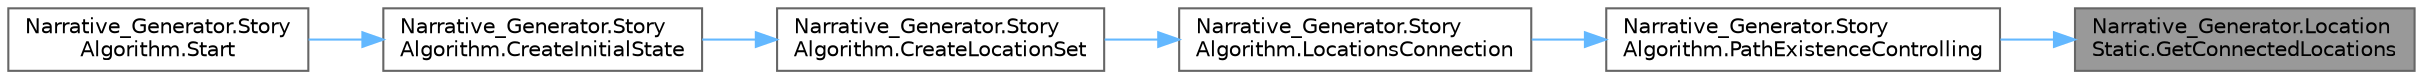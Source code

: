 digraph "Narrative_Generator.LocationStatic.GetConnectedLocations"
{
 // LATEX_PDF_SIZE
  bgcolor="transparent";
  edge [fontname=Helvetica,fontsize=10,labelfontname=Helvetica,labelfontsize=10];
  node [fontname=Helvetica,fontsize=10,shape=box,height=0.2,width=0.4];
  rankdir="RL";
  Node1 [label="Narrative_Generator.Location\lStatic.GetConnectedLocations",height=0.2,width=0.4,color="gray40", fillcolor="grey60", style="filled", fontcolor="black",tooltip="Returns a list of all locations that have a path from this location (they are connected)."];
  Node1 -> Node2 [dir="back",color="steelblue1",style="solid"];
  Node2 [label="Narrative_Generator.Story\lAlgorithm.PathExistenceControlling",height=0.2,width=0.4,color="grey40", fillcolor="white", style="filled",URL="$class_narrative___generator_1_1_story_algorithm.html#aeebbccb1d667af9502951f839ee8bb16",tooltip="A method that verifies that all locations in the transferred set are connected (there is a way that c..."];
  Node2 -> Node3 [dir="back",color="steelblue1",style="solid"];
  Node3 [label="Narrative_Generator.Story\lAlgorithm.LocationsConnection",height=0.2,width=0.4,color="grey40", fillcolor="white", style="filled",URL="$class_narrative___generator_1_1_story_algorithm.html#a73dba10d328512add62c4f2c566ceafd",tooltip="A method that randomly assigns connections between locations."];
  Node3 -> Node4 [dir="back",color="steelblue1",style="solid"];
  Node4 [label="Narrative_Generator.Story\lAlgorithm.CreateLocationSet",height=0.2,width=0.4,color="grey40", fillcolor="white", style="filled",URL="$class_narrative___generator_1_1_story_algorithm.html#ab39a22ad4af01b6972d67515ba2bacdb",tooltip="A method that creates a set of ready-made locations."];
  Node4 -> Node5 [dir="back",color="steelblue1",style="solid"];
  Node5 [label="Narrative_Generator.Story\lAlgorithm.CreateInitialState",height=0.2,width=0.4,color="grey40", fillcolor="white", style="filled",URL="$class_narrative___generator_1_1_story_algorithm.html#ae4b5d3307d83ac01751624e9bfea9406",tooltip="A method that creates an initial state of the world based on user preferences."];
  Node5 -> Node6 [dir="back",color="steelblue1",style="solid"];
  Node6 [label="Narrative_Generator.Story\lAlgorithm.Start",height=0.2,width=0.4,color="grey40", fillcolor="white", style="filled",URL="$class_narrative___generator_1_1_story_algorithm.html#a84193cf4bd94e0c652a31dbb175214d1",tooltip="Method is an entry point that controls the operation of the algorithm (the sequence of launching othe..."];
}
